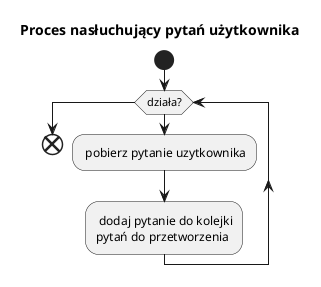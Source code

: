 @startuml
title Proces nasłuchujący pytań użytkownika
start
    while (działa?)
        : pobierz pytanie uzytkownika;
        : dodaj pytanie do kolejki
        pytań do przetworzenia ;
    endwhile
end
@enduml